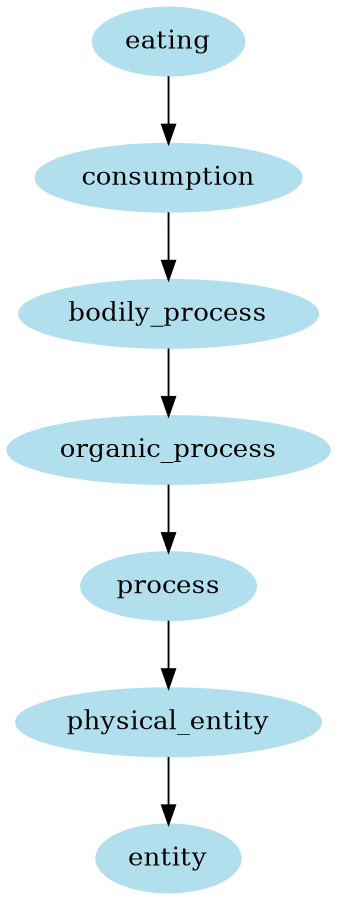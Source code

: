 digraph unix {
	node [color=lightblue2 style=filled]
	size="6,6"
	eating -> consumption
	consumption -> bodily_process
	bodily_process -> organic_process
	organic_process -> process
	process -> physical_entity
	physical_entity -> entity
}
